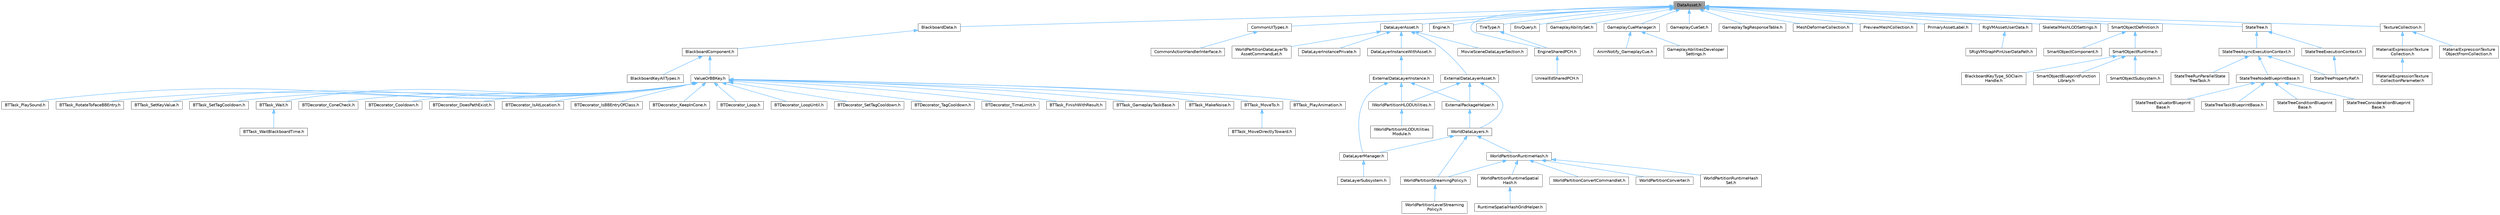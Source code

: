 digraph "DataAsset.h"
{
 // INTERACTIVE_SVG=YES
 // LATEX_PDF_SIZE
  bgcolor="transparent";
  edge [fontname=Helvetica,fontsize=10,labelfontname=Helvetica,labelfontsize=10];
  node [fontname=Helvetica,fontsize=10,shape=box,height=0.2,width=0.4];
  Node1 [id="Node000001",label="DataAsset.h",height=0.2,width=0.4,color="gray40", fillcolor="grey60", style="filled", fontcolor="black",tooltip=" "];
  Node1 -> Node2 [id="edge1_Node000001_Node000002",dir="back",color="steelblue1",style="solid",tooltip=" "];
  Node2 [id="Node000002",label="BlackboardData.h",height=0.2,width=0.4,color="grey40", fillcolor="white", style="filled",URL="$d3/dc0/BlackboardData_8h.html",tooltip=" "];
  Node2 -> Node3 [id="edge2_Node000002_Node000003",dir="back",color="steelblue1",style="solid",tooltip=" "];
  Node3 [id="Node000003",label="BlackboardComponent.h",height=0.2,width=0.4,color="grey40", fillcolor="white", style="filled",URL="$d9/d2d/BlackboardComponent_8h.html",tooltip=" "];
  Node3 -> Node4 [id="edge3_Node000003_Node000004",dir="back",color="steelblue1",style="solid",tooltip=" "];
  Node4 [id="Node000004",label="BlackboardKeyAllTypes.h",height=0.2,width=0.4,color="grey40", fillcolor="white", style="filled",URL="$d5/d34/BlackboardKeyAllTypes_8h.html",tooltip=" "];
  Node3 -> Node5 [id="edge4_Node000003_Node000005",dir="back",color="steelblue1",style="solid",tooltip=" "];
  Node5 [id="Node000005",label="ValueOrBBKey.h",height=0.2,width=0.4,color="grey40", fillcolor="white", style="filled",URL="$d4/d32/ValueOrBBKey_8h.html",tooltip=" "];
  Node5 -> Node6 [id="edge5_Node000005_Node000006",dir="back",color="steelblue1",style="solid",tooltip=" "];
  Node6 [id="Node000006",label="BTDecorator_ConeCheck.h",height=0.2,width=0.4,color="grey40", fillcolor="white", style="filled",URL="$dd/d41/BTDecorator__ConeCheck_8h.html",tooltip=" "];
  Node5 -> Node7 [id="edge6_Node000005_Node000007",dir="back",color="steelblue1",style="solid",tooltip=" "];
  Node7 [id="Node000007",label="BTDecorator_Cooldown.h",height=0.2,width=0.4,color="grey40", fillcolor="white", style="filled",URL="$d5/d82/BTDecorator__Cooldown_8h.html",tooltip=" "];
  Node5 -> Node8 [id="edge7_Node000005_Node000008",dir="back",color="steelblue1",style="solid",tooltip=" "];
  Node8 [id="Node000008",label="BTDecorator_DoesPathExist.h",height=0.2,width=0.4,color="grey40", fillcolor="white", style="filled",URL="$d2/d5c/BTDecorator__DoesPathExist_8h.html",tooltip=" "];
  Node5 -> Node9 [id="edge8_Node000005_Node000009",dir="back",color="steelblue1",style="solid",tooltip=" "];
  Node9 [id="Node000009",label="BTDecorator_IsAtLocation.h",height=0.2,width=0.4,color="grey40", fillcolor="white", style="filled",URL="$dd/d6b/BTDecorator__IsAtLocation_8h.html",tooltip=" "];
  Node5 -> Node10 [id="edge9_Node000005_Node000010",dir="back",color="steelblue1",style="solid",tooltip=" "];
  Node10 [id="Node000010",label="BTDecorator_IsBBEntryOfClass.h",height=0.2,width=0.4,color="grey40", fillcolor="white", style="filled",URL="$db/db2/BTDecorator__IsBBEntryOfClass_8h.html",tooltip=" "];
  Node5 -> Node11 [id="edge10_Node000005_Node000011",dir="back",color="steelblue1",style="solid",tooltip=" "];
  Node11 [id="Node000011",label="BTDecorator_KeepInCone.h",height=0.2,width=0.4,color="grey40", fillcolor="white", style="filled",URL="$d6/dea/BTDecorator__KeepInCone_8h.html",tooltip=" "];
  Node5 -> Node12 [id="edge11_Node000005_Node000012",dir="back",color="steelblue1",style="solid",tooltip=" "];
  Node12 [id="Node000012",label="BTDecorator_Loop.h",height=0.2,width=0.4,color="grey40", fillcolor="white", style="filled",URL="$d1/ddb/BTDecorator__Loop_8h.html",tooltip=" "];
  Node5 -> Node13 [id="edge12_Node000005_Node000013",dir="back",color="steelblue1",style="solid",tooltip=" "];
  Node13 [id="Node000013",label="BTDecorator_LoopUntil.h",height=0.2,width=0.4,color="grey40", fillcolor="white", style="filled",URL="$d2/d65/BTDecorator__LoopUntil_8h.html",tooltip=" "];
  Node5 -> Node14 [id="edge13_Node000005_Node000014",dir="back",color="steelblue1",style="solid",tooltip=" "];
  Node14 [id="Node000014",label="BTDecorator_SetTagCooldown.h",height=0.2,width=0.4,color="grey40", fillcolor="white", style="filled",URL="$d9/dfe/BTDecorator__SetTagCooldown_8h.html",tooltip=" "];
  Node5 -> Node15 [id="edge14_Node000005_Node000015",dir="back",color="steelblue1",style="solid",tooltip=" "];
  Node15 [id="Node000015",label="BTDecorator_TagCooldown.h",height=0.2,width=0.4,color="grey40", fillcolor="white", style="filled",URL="$d0/d4a/BTDecorator__TagCooldown_8h.html",tooltip=" "];
  Node5 -> Node16 [id="edge15_Node000005_Node000016",dir="back",color="steelblue1",style="solid",tooltip=" "];
  Node16 [id="Node000016",label="BTDecorator_TimeLimit.h",height=0.2,width=0.4,color="grey40", fillcolor="white", style="filled",URL="$d4/dc0/BTDecorator__TimeLimit_8h.html",tooltip=" "];
  Node5 -> Node17 [id="edge16_Node000005_Node000017",dir="back",color="steelblue1",style="solid",tooltip=" "];
  Node17 [id="Node000017",label="BTTask_FinishWithResult.h",height=0.2,width=0.4,color="grey40", fillcolor="white", style="filled",URL="$dd/dbf/BTTask__FinishWithResult_8h.html",tooltip=" "];
  Node5 -> Node18 [id="edge17_Node000005_Node000018",dir="back",color="steelblue1",style="solid",tooltip=" "];
  Node18 [id="Node000018",label="BTTask_GameplayTaskBase.h",height=0.2,width=0.4,color="grey40", fillcolor="white", style="filled",URL="$df/d1a/BTTask__GameplayTaskBase_8h.html",tooltip=" "];
  Node5 -> Node19 [id="edge18_Node000005_Node000019",dir="back",color="steelblue1",style="solid",tooltip=" "];
  Node19 [id="Node000019",label="BTTask_MakeNoise.h",height=0.2,width=0.4,color="grey40", fillcolor="white", style="filled",URL="$d8/d21/BTTask__MakeNoise_8h.html",tooltip=" "];
  Node5 -> Node20 [id="edge19_Node000005_Node000020",dir="back",color="steelblue1",style="solid",tooltip=" "];
  Node20 [id="Node000020",label="BTTask_MoveTo.h",height=0.2,width=0.4,color="grey40", fillcolor="white", style="filled",URL="$d7/d8b/BTTask__MoveTo_8h.html",tooltip=" "];
  Node20 -> Node21 [id="edge20_Node000020_Node000021",dir="back",color="steelblue1",style="solid",tooltip=" "];
  Node21 [id="Node000021",label="BTTask_MoveDirectlyToward.h",height=0.2,width=0.4,color="grey40", fillcolor="white", style="filled",URL="$d8/dac/BTTask__MoveDirectlyToward_8h.html",tooltip=" "];
  Node5 -> Node22 [id="edge21_Node000005_Node000022",dir="back",color="steelblue1",style="solid",tooltip=" "];
  Node22 [id="Node000022",label="BTTask_PlayAnimation.h",height=0.2,width=0.4,color="grey40", fillcolor="white", style="filled",URL="$db/d8d/BTTask__PlayAnimation_8h.html",tooltip=" "];
  Node5 -> Node23 [id="edge22_Node000005_Node000023",dir="back",color="steelblue1",style="solid",tooltip=" "];
  Node23 [id="Node000023",label="BTTask_PlaySound.h",height=0.2,width=0.4,color="grey40", fillcolor="white", style="filled",URL="$d8/d54/BTTask__PlaySound_8h.html",tooltip=" "];
  Node5 -> Node24 [id="edge23_Node000005_Node000024",dir="back",color="steelblue1",style="solid",tooltip=" "];
  Node24 [id="Node000024",label="BTTask_RotateToFaceBBEntry.h",height=0.2,width=0.4,color="grey40", fillcolor="white", style="filled",URL="$d3/d07/BTTask__RotateToFaceBBEntry_8h.html",tooltip=" "];
  Node5 -> Node25 [id="edge24_Node000005_Node000025",dir="back",color="steelblue1",style="solid",tooltip=" "];
  Node25 [id="Node000025",label="BTTask_SetKeyValue.h",height=0.2,width=0.4,color="grey40", fillcolor="white", style="filled",URL="$df/d17/BTTask__SetKeyValue_8h.html",tooltip=" "];
  Node5 -> Node26 [id="edge25_Node000005_Node000026",dir="back",color="steelblue1",style="solid",tooltip=" "];
  Node26 [id="Node000026",label="BTTask_SetTagCooldown.h",height=0.2,width=0.4,color="grey40", fillcolor="white", style="filled",URL="$d7/d84/BTTask__SetTagCooldown_8h.html",tooltip=" "];
  Node5 -> Node27 [id="edge26_Node000005_Node000027",dir="back",color="steelblue1",style="solid",tooltip=" "];
  Node27 [id="Node000027",label="BTTask_Wait.h",height=0.2,width=0.4,color="grey40", fillcolor="white", style="filled",URL="$d6/d5f/BTTask__Wait_8h.html",tooltip=" "];
  Node27 -> Node28 [id="edge27_Node000027_Node000028",dir="back",color="steelblue1",style="solid",tooltip=" "];
  Node28 [id="Node000028",label="BTTask_WaitBlackboardTime.h",height=0.2,width=0.4,color="grey40", fillcolor="white", style="filled",URL="$d5/d02/BTTask__WaitBlackboardTime_8h.html",tooltip=" "];
  Node1 -> Node29 [id="edge28_Node000001_Node000029",dir="back",color="steelblue1",style="solid",tooltip=" "];
  Node29 [id="Node000029",label="CommonUITypes.h",height=0.2,width=0.4,color="grey40", fillcolor="white", style="filled",URL="$db/d2b/CommonUITypes_8h.html",tooltip=" "];
  Node29 -> Node30 [id="edge29_Node000029_Node000030",dir="back",color="steelblue1",style="solid",tooltip=" "];
  Node30 [id="Node000030",label="CommonActionHandlerInterface.h",height=0.2,width=0.4,color="grey40", fillcolor="white", style="filled",URL="$d8/d0e/CommonActionHandlerInterface_8h.html",tooltip=" "];
  Node1 -> Node31 [id="edge30_Node000001_Node000031",dir="back",color="steelblue1",style="solid",tooltip=" "];
  Node31 [id="Node000031",label="DataLayerAsset.h",height=0.2,width=0.4,color="grey40", fillcolor="white", style="filled",URL="$d9/d41/DataLayerAsset_8h.html",tooltip=" "];
  Node31 -> Node32 [id="edge31_Node000031_Node000032",dir="back",color="steelblue1",style="solid",tooltip=" "];
  Node32 [id="Node000032",label="DataLayerInstancePrivate.h",height=0.2,width=0.4,color="grey40", fillcolor="white", style="filled",URL="$d6/d35/DataLayerInstancePrivate_8h.html",tooltip=" "];
  Node31 -> Node33 [id="edge32_Node000031_Node000033",dir="back",color="steelblue1",style="solid",tooltip=" "];
  Node33 [id="Node000033",label="DataLayerInstanceWithAsset.h",height=0.2,width=0.4,color="grey40", fillcolor="white", style="filled",URL="$d9/d71/DataLayerInstanceWithAsset_8h.html",tooltip=" "];
  Node33 -> Node34 [id="edge33_Node000033_Node000034",dir="back",color="steelblue1",style="solid",tooltip=" "];
  Node34 [id="Node000034",label="ExternalDataLayerInstance.h",height=0.2,width=0.4,color="grey40", fillcolor="white", style="filled",URL="$dc/db8/ExternalDataLayerInstance_8h.html",tooltip=" "];
  Node34 -> Node35 [id="edge34_Node000034_Node000035",dir="back",color="steelblue1",style="solid",tooltip=" "];
  Node35 [id="Node000035",label="DataLayerManager.h",height=0.2,width=0.4,color="grey40", fillcolor="white", style="filled",URL="$de/d96/DataLayerManager_8h.html",tooltip=" "];
  Node35 -> Node36 [id="edge35_Node000035_Node000036",dir="back",color="steelblue1",style="solid",tooltip=" "];
  Node36 [id="Node000036",label="DataLayerSubsystem.h",height=0.2,width=0.4,color="grey40", fillcolor="white", style="filled",URL="$d2/d5d/DataLayerSubsystem_8h.html",tooltip=" "];
  Node34 -> Node37 [id="edge36_Node000034_Node000037",dir="back",color="steelblue1",style="solid",tooltip=" "];
  Node37 [id="Node000037",label="ExternalPackageHelper.h",height=0.2,width=0.4,color="grey40", fillcolor="white", style="filled",URL="$d3/d2f/ExternalPackageHelper_8h.html",tooltip=" "];
  Node37 -> Node38 [id="edge37_Node000037_Node000038",dir="back",color="steelblue1",style="solid",tooltip=" "];
  Node38 [id="Node000038",label="WorldDataLayers.h",height=0.2,width=0.4,color="grey40", fillcolor="white", style="filled",URL="$d1/d1d/WorldDataLayers_8h.html",tooltip=" "];
  Node38 -> Node35 [id="edge38_Node000038_Node000035",dir="back",color="steelblue1",style="solid",tooltip=" "];
  Node38 -> Node39 [id="edge39_Node000038_Node000039",dir="back",color="steelblue1",style="solid",tooltip=" "];
  Node39 [id="Node000039",label="WorldPartitionRuntimeHash.h",height=0.2,width=0.4,color="grey40", fillcolor="white", style="filled",URL="$d9/df1/WorldPartitionRuntimeHash_8h.html",tooltip=" "];
  Node39 -> Node40 [id="edge40_Node000039_Node000040",dir="back",color="steelblue1",style="solid",tooltip=" "];
  Node40 [id="Node000040",label="WorldPartitionConvertCommandlet.h",height=0.2,width=0.4,color="grey40", fillcolor="white", style="filled",URL="$db/d15/WorldPartitionConvertCommandlet_8h.html",tooltip=" "];
  Node39 -> Node41 [id="edge41_Node000039_Node000041",dir="back",color="steelblue1",style="solid",tooltip=" "];
  Node41 [id="Node000041",label="WorldPartitionConverter.h",height=0.2,width=0.4,color="grey40", fillcolor="white", style="filled",URL="$dc/df8/WorldPartitionConverter_8h.html",tooltip=" "];
  Node39 -> Node42 [id="edge42_Node000039_Node000042",dir="back",color="steelblue1",style="solid",tooltip=" "];
  Node42 [id="Node000042",label="WorldPartitionRuntimeHash\lSet.h",height=0.2,width=0.4,color="grey40", fillcolor="white", style="filled",URL="$d7/d94/WorldPartitionRuntimeHashSet_8h.html",tooltip=" "];
  Node39 -> Node43 [id="edge43_Node000039_Node000043",dir="back",color="steelblue1",style="solid",tooltip=" "];
  Node43 [id="Node000043",label="WorldPartitionRuntimeSpatial\lHash.h",height=0.2,width=0.4,color="grey40", fillcolor="white", style="filled",URL="$da/dbe/WorldPartitionRuntimeSpatialHash_8h.html",tooltip=" "];
  Node43 -> Node44 [id="edge44_Node000043_Node000044",dir="back",color="steelblue1",style="solid",tooltip=" "];
  Node44 [id="Node000044",label="RuntimeSpatialHashGridHelper.h",height=0.2,width=0.4,color="grey40", fillcolor="white", style="filled",URL="$d8/d05/RuntimeSpatialHashGridHelper_8h.html",tooltip=" "];
  Node39 -> Node45 [id="edge45_Node000039_Node000045",dir="back",color="steelblue1",style="solid",tooltip=" "];
  Node45 [id="Node000045",label="WorldPartitionStreamingPolicy.h",height=0.2,width=0.4,color="grey40", fillcolor="white", style="filled",URL="$d8/d37/WorldPartitionStreamingPolicy_8h.html",tooltip=" "];
  Node45 -> Node46 [id="edge46_Node000045_Node000046",dir="back",color="steelblue1",style="solid",tooltip=" "];
  Node46 [id="Node000046",label="WorldPartitionLevelStreaming\lPolicy.h",height=0.2,width=0.4,color="grey40", fillcolor="white", style="filled",URL="$d4/d14/WorldPartitionLevelStreamingPolicy_8h.html",tooltip=" "];
  Node38 -> Node45 [id="edge47_Node000038_Node000045",dir="back",color="steelblue1",style="solid",tooltip=" "];
  Node34 -> Node47 [id="edge48_Node000034_Node000047",dir="back",color="steelblue1",style="solid",tooltip=" "];
  Node47 [id="Node000047",label="IWorldPartitionHLODUtilities.h",height=0.2,width=0.4,color="grey40", fillcolor="white", style="filled",URL="$db/d5c/IWorldPartitionHLODUtilities_8h.html",tooltip=" "];
  Node47 -> Node48 [id="edge49_Node000047_Node000048",dir="back",color="steelblue1",style="solid",tooltip=" "];
  Node48 [id="Node000048",label="IWorldPartitionHLODUtilities\lModule.h",height=0.2,width=0.4,color="grey40", fillcolor="white", style="filled",URL="$dc/d59/IWorldPartitionHLODUtilitiesModule_8h.html",tooltip=" "];
  Node31 -> Node49 [id="edge50_Node000031_Node000049",dir="back",color="steelblue1",style="solid",tooltip=" "];
  Node49 [id="Node000049",label="ExternalDataLayerAsset.h",height=0.2,width=0.4,color="grey40", fillcolor="white", style="filled",URL="$df/d2d/ExternalDataLayerAsset_8h.html",tooltip=" "];
  Node49 -> Node37 [id="edge51_Node000049_Node000037",dir="back",color="steelblue1",style="solid",tooltip=" "];
  Node49 -> Node47 [id="edge52_Node000049_Node000047",dir="back",color="steelblue1",style="solid",tooltip=" "];
  Node49 -> Node38 [id="edge53_Node000049_Node000038",dir="back",color="steelblue1",style="solid",tooltip=" "];
  Node31 -> Node50 [id="edge54_Node000031_Node000050",dir="back",color="steelblue1",style="solid",tooltip=" "];
  Node50 [id="Node000050",label="MovieSceneDataLayerSection.h",height=0.2,width=0.4,color="grey40", fillcolor="white", style="filled",URL="$d9/d30/MovieSceneDataLayerSection_8h.html",tooltip=" "];
  Node31 -> Node51 [id="edge55_Node000031_Node000051",dir="back",color="steelblue1",style="solid",tooltip=" "];
  Node51 [id="Node000051",label="WorldPartitionDataLayerTo\lAssetCommandLet.h",height=0.2,width=0.4,color="grey40", fillcolor="white", style="filled",URL="$d0/d34/WorldPartitionDataLayerToAssetCommandLet_8h.html",tooltip=" "];
  Node1 -> Node52 [id="edge56_Node000001_Node000052",dir="back",color="steelblue1",style="solid",tooltip=" "];
  Node52 [id="Node000052",label="Engine.h",height=0.2,width=0.4,color="grey40", fillcolor="white", style="filled",URL="$d1/d34/Public_2Engine_8h.html",tooltip=" "];
  Node1 -> Node53 [id="edge57_Node000001_Node000053",dir="back",color="steelblue1",style="solid",tooltip=" "];
  Node53 [id="Node000053",label="EngineSharedPCH.h",height=0.2,width=0.4,color="grey40", fillcolor="white", style="filled",URL="$dc/dbb/EngineSharedPCH_8h.html",tooltip=" "];
  Node53 -> Node54 [id="edge58_Node000053_Node000054",dir="back",color="steelblue1",style="solid",tooltip=" "];
  Node54 [id="Node000054",label="UnrealEdSharedPCH.h",height=0.2,width=0.4,color="grey40", fillcolor="white", style="filled",URL="$d1/de6/UnrealEdSharedPCH_8h.html",tooltip=" "];
  Node1 -> Node55 [id="edge59_Node000001_Node000055",dir="back",color="steelblue1",style="solid",tooltip=" "];
  Node55 [id="Node000055",label="EnvQuery.h",height=0.2,width=0.4,color="grey40", fillcolor="white", style="filled",URL="$d2/d0f/EnvQuery_8h.html",tooltip=" "];
  Node1 -> Node56 [id="edge60_Node000001_Node000056",dir="back",color="steelblue1",style="solid",tooltip=" "];
  Node56 [id="Node000056",label="GameplayAbilitySet.h",height=0.2,width=0.4,color="grey40", fillcolor="white", style="filled",URL="$d5/d19/GameplayAbilitySet_8h.html",tooltip=" "];
  Node1 -> Node57 [id="edge61_Node000001_Node000057",dir="back",color="steelblue1",style="solid",tooltip=" "];
  Node57 [id="Node000057",label="GameplayCueManager.h",height=0.2,width=0.4,color="grey40", fillcolor="white", style="filled",URL="$d7/d4e/GameplayCueManager_8h.html",tooltip=" "];
  Node57 -> Node58 [id="edge62_Node000057_Node000058",dir="back",color="steelblue1",style="solid",tooltip=" "];
  Node58 [id="Node000058",label="AnimNotify_GameplayCue.h",height=0.2,width=0.4,color="grey40", fillcolor="white", style="filled",URL="$da/d48/AnimNotify__GameplayCue_8h.html",tooltip=" "];
  Node57 -> Node59 [id="edge63_Node000057_Node000059",dir="back",color="steelblue1",style="solid",tooltip=" "];
  Node59 [id="Node000059",label="GameplayAbilitiesDeveloper\lSettings.h",height=0.2,width=0.4,color="grey40", fillcolor="white", style="filled",URL="$d3/d55/GameplayAbilitiesDeveloperSettings_8h.html",tooltip=" "];
  Node1 -> Node60 [id="edge64_Node000001_Node000060",dir="back",color="steelblue1",style="solid",tooltip=" "];
  Node60 [id="Node000060",label="GameplayCueSet.h",height=0.2,width=0.4,color="grey40", fillcolor="white", style="filled",URL="$df/d35/GameplayCueSet_8h.html",tooltip=" "];
  Node1 -> Node61 [id="edge65_Node000001_Node000061",dir="back",color="steelblue1",style="solid",tooltip=" "];
  Node61 [id="Node000061",label="GameplayTagResponseTable.h",height=0.2,width=0.4,color="grey40", fillcolor="white", style="filled",URL="$d1/d27/GameplayTagResponseTable_8h.html",tooltip=" "];
  Node1 -> Node62 [id="edge66_Node000001_Node000062",dir="back",color="steelblue1",style="solid",tooltip=" "];
  Node62 [id="Node000062",label="MeshDeformerCollection.h",height=0.2,width=0.4,color="grey40", fillcolor="white", style="filled",URL="$d4/d9f/MeshDeformerCollection_8h.html",tooltip=" "];
  Node1 -> Node63 [id="edge67_Node000001_Node000063",dir="back",color="steelblue1",style="solid",tooltip=" "];
  Node63 [id="Node000063",label="PreviewMeshCollection.h",height=0.2,width=0.4,color="grey40", fillcolor="white", style="filled",URL="$dc/d45/PreviewMeshCollection_8h.html",tooltip=" "];
  Node1 -> Node64 [id="edge68_Node000001_Node000064",dir="back",color="steelblue1",style="solid",tooltip=" "];
  Node64 [id="Node000064",label="PrimaryAssetLabel.h",height=0.2,width=0.4,color="grey40", fillcolor="white", style="filled",URL="$d4/d09/PrimaryAssetLabel_8h.html",tooltip=" "];
  Node1 -> Node65 [id="edge69_Node000001_Node000065",dir="back",color="steelblue1",style="solid",tooltip=" "];
  Node65 [id="Node000065",label="RigVMAssetUserData.h",height=0.2,width=0.4,color="grey40", fillcolor="white", style="filled",URL="$df/dca/RigVMAssetUserData_8h.html",tooltip=" "];
  Node65 -> Node66 [id="edge70_Node000065_Node000066",dir="back",color="steelblue1",style="solid",tooltip=" "];
  Node66 [id="Node000066",label="SRigVMGraphPinUserDataPath.h",height=0.2,width=0.4,color="grey40", fillcolor="white", style="filled",URL="$d5/d31/SRigVMGraphPinUserDataPath_8h.html",tooltip=" "];
  Node1 -> Node67 [id="edge71_Node000001_Node000067",dir="back",color="steelblue1",style="solid",tooltip=" "];
  Node67 [id="Node000067",label="SkeletalMeshLODSettings.h",height=0.2,width=0.4,color="grey40", fillcolor="white", style="filled",URL="$de/d1b/SkeletalMeshLODSettings_8h.html",tooltip=" "];
  Node1 -> Node68 [id="edge72_Node000001_Node000068",dir="back",color="steelblue1",style="solid",tooltip=" "];
  Node68 [id="Node000068",label="SmartObjectDefinition.h",height=0.2,width=0.4,color="grey40", fillcolor="white", style="filled",URL="$db/d50/SmartObjectDefinition_8h.html",tooltip=" "];
  Node68 -> Node69 [id="edge73_Node000068_Node000069",dir="back",color="steelblue1",style="solid",tooltip=" "];
  Node69 [id="Node000069",label="SmartObjectComponent.h",height=0.2,width=0.4,color="grey40", fillcolor="white", style="filled",URL="$d4/da3/SmartObjectComponent_8h.html",tooltip=" "];
  Node68 -> Node70 [id="edge74_Node000068_Node000070",dir="back",color="steelblue1",style="solid",tooltip=" "];
  Node70 [id="Node000070",label="SmartObjectRuntime.h",height=0.2,width=0.4,color="grey40", fillcolor="white", style="filled",URL="$d7/d64/SmartObjectRuntime_8h.html",tooltip=" "];
  Node70 -> Node71 [id="edge75_Node000070_Node000071",dir="back",color="steelblue1",style="solid",tooltip=" "];
  Node71 [id="Node000071",label="BlackboardKeyType_SOClaim\lHandle.h",height=0.2,width=0.4,color="grey40", fillcolor="white", style="filled",URL="$d7/d1f/BlackboardKeyType__SOClaimHandle_8h.html",tooltip=" "];
  Node70 -> Node72 [id="edge76_Node000070_Node000072",dir="back",color="steelblue1",style="solid",tooltip=" "];
  Node72 [id="Node000072",label="SmartObjectBlueprintFunction\lLibrary.h",height=0.2,width=0.4,color="grey40", fillcolor="white", style="filled",URL="$de/d88/SmartObjectBlueprintFunctionLibrary_8h.html",tooltip=" "];
  Node70 -> Node73 [id="edge77_Node000070_Node000073",dir="back",color="steelblue1",style="solid",tooltip=" "];
  Node73 [id="Node000073",label="SmartObjectSubsystem.h",height=0.2,width=0.4,color="grey40", fillcolor="white", style="filled",URL="$dd/d17/SmartObjectSubsystem_8h.html",tooltip=" "];
  Node1 -> Node74 [id="edge78_Node000001_Node000074",dir="back",color="steelblue1",style="solid",tooltip=" "];
  Node74 [id="Node000074",label="StateTree.h",height=0.2,width=0.4,color="grey40", fillcolor="white", style="filled",URL="$de/d30/StateTree_8h.html",tooltip=" "];
  Node74 -> Node75 [id="edge79_Node000074_Node000075",dir="back",color="steelblue1",style="solid",tooltip=" "];
  Node75 [id="Node000075",label="StateTreeAsyncExecutionContext.h",height=0.2,width=0.4,color="grey40", fillcolor="white", style="filled",URL="$dd/d7b/StateTreeAsyncExecutionContext_8h.html",tooltip=" "];
  Node75 -> Node76 [id="edge80_Node000075_Node000076",dir="back",color="steelblue1",style="solid",tooltip=" "];
  Node76 [id="Node000076",label="StateTreeNodeBlueprintBase.h",height=0.2,width=0.4,color="grey40", fillcolor="white", style="filled",URL="$d8/d2c/StateTreeNodeBlueprintBase_8h.html",tooltip=" "];
  Node76 -> Node77 [id="edge81_Node000076_Node000077",dir="back",color="steelblue1",style="solid",tooltip=" "];
  Node77 [id="Node000077",label="StateTreeConditionBlueprint\lBase.h",height=0.2,width=0.4,color="grey40", fillcolor="white", style="filled",URL="$d2/dd4/StateTreeConditionBlueprintBase_8h.html",tooltip=" "];
  Node76 -> Node78 [id="edge82_Node000076_Node000078",dir="back",color="steelblue1",style="solid",tooltip=" "];
  Node78 [id="Node000078",label="StateTreeConsiderationBlueprint\lBase.h",height=0.2,width=0.4,color="grey40", fillcolor="white", style="filled",URL="$db/d4a/StateTreeConsiderationBlueprintBase_8h.html",tooltip=" "];
  Node76 -> Node79 [id="edge83_Node000076_Node000079",dir="back",color="steelblue1",style="solid",tooltip=" "];
  Node79 [id="Node000079",label="StateTreeEvaluatorBlueprint\lBase.h",height=0.2,width=0.4,color="grey40", fillcolor="white", style="filled",URL="$d1/dd7/StateTreeEvaluatorBlueprintBase_8h.html",tooltip=" "];
  Node76 -> Node80 [id="edge84_Node000076_Node000080",dir="back",color="steelblue1",style="solid",tooltip=" "];
  Node80 [id="Node000080",label="StateTreeTaskBlueprintBase.h",height=0.2,width=0.4,color="grey40", fillcolor="white", style="filled",URL="$db/d6a/StateTreeTaskBlueprintBase_8h.html",tooltip=" "];
  Node75 -> Node81 [id="edge85_Node000075_Node000081",dir="back",color="steelblue1",style="solid",tooltip=" "];
  Node81 [id="Node000081",label="StateTreePropertyRef.h",height=0.2,width=0.4,color="grey40", fillcolor="white", style="filled",URL="$dd/dae/StateTreePropertyRef_8h.html",tooltip=" "];
  Node75 -> Node82 [id="edge86_Node000075_Node000082",dir="back",color="steelblue1",style="solid",tooltip=" "];
  Node82 [id="Node000082",label="StateTreeRunParallelState\lTreeTask.h",height=0.2,width=0.4,color="grey40", fillcolor="white", style="filled",URL="$d0/d11/StateTreeRunParallelStateTreeTask_8h.html",tooltip=" "];
  Node74 -> Node83 [id="edge87_Node000074_Node000083",dir="back",color="steelblue1",style="solid",tooltip=" "];
  Node83 [id="Node000083",label="StateTreeExecutionContext.h",height=0.2,width=0.4,color="grey40", fillcolor="white", style="filled",URL="$d0/d75/StateTreeExecutionContext_8h.html",tooltip=" "];
  Node83 -> Node81 [id="edge88_Node000083_Node000081",dir="back",color="steelblue1",style="solid",tooltip=" "];
  Node1 -> Node84 [id="edge89_Node000001_Node000084",dir="back",color="steelblue1",style="solid",tooltip=" "];
  Node84 [id="Node000084",label="TextureCollection.h",height=0.2,width=0.4,color="grey40", fillcolor="white", style="filled",URL="$da/d17/TextureCollection_8h.html",tooltip=" "];
  Node84 -> Node85 [id="edge90_Node000084_Node000085",dir="back",color="steelblue1",style="solid",tooltip=" "];
  Node85 [id="Node000085",label="MaterialExpressionTexture\lCollection.h",height=0.2,width=0.4,color="grey40", fillcolor="white", style="filled",URL="$dd/d3d/MaterialExpressionTextureCollection_8h.html",tooltip=" "];
  Node85 -> Node86 [id="edge91_Node000085_Node000086",dir="back",color="steelblue1",style="solid",tooltip=" "];
  Node86 [id="Node000086",label="MaterialExpressionTexture\lCollectionParameter.h",height=0.2,width=0.4,color="grey40", fillcolor="white", style="filled",URL="$d6/dba/MaterialExpressionTextureCollectionParameter_8h.html",tooltip=" "];
  Node84 -> Node87 [id="edge92_Node000084_Node000087",dir="back",color="steelblue1",style="solid",tooltip=" "];
  Node87 [id="Node000087",label="MaterialExpressionTexture\lObjectFromCollection.h",height=0.2,width=0.4,color="grey40", fillcolor="white", style="filled",URL="$df/d34/MaterialExpressionTextureObjectFromCollection_8h.html",tooltip=" "];
  Node1 -> Node88 [id="edge93_Node000001_Node000088",dir="back",color="steelblue1",style="solid",tooltip=" "];
  Node88 [id="Node000088",label="TireType.h",height=0.2,width=0.4,color="grey40", fillcolor="white", style="filled",URL="$d9/da9/TireType_8h.html",tooltip=" "];
  Node88 -> Node53 [id="edge94_Node000088_Node000053",dir="back",color="steelblue1",style="solid",tooltip=" "];
}
